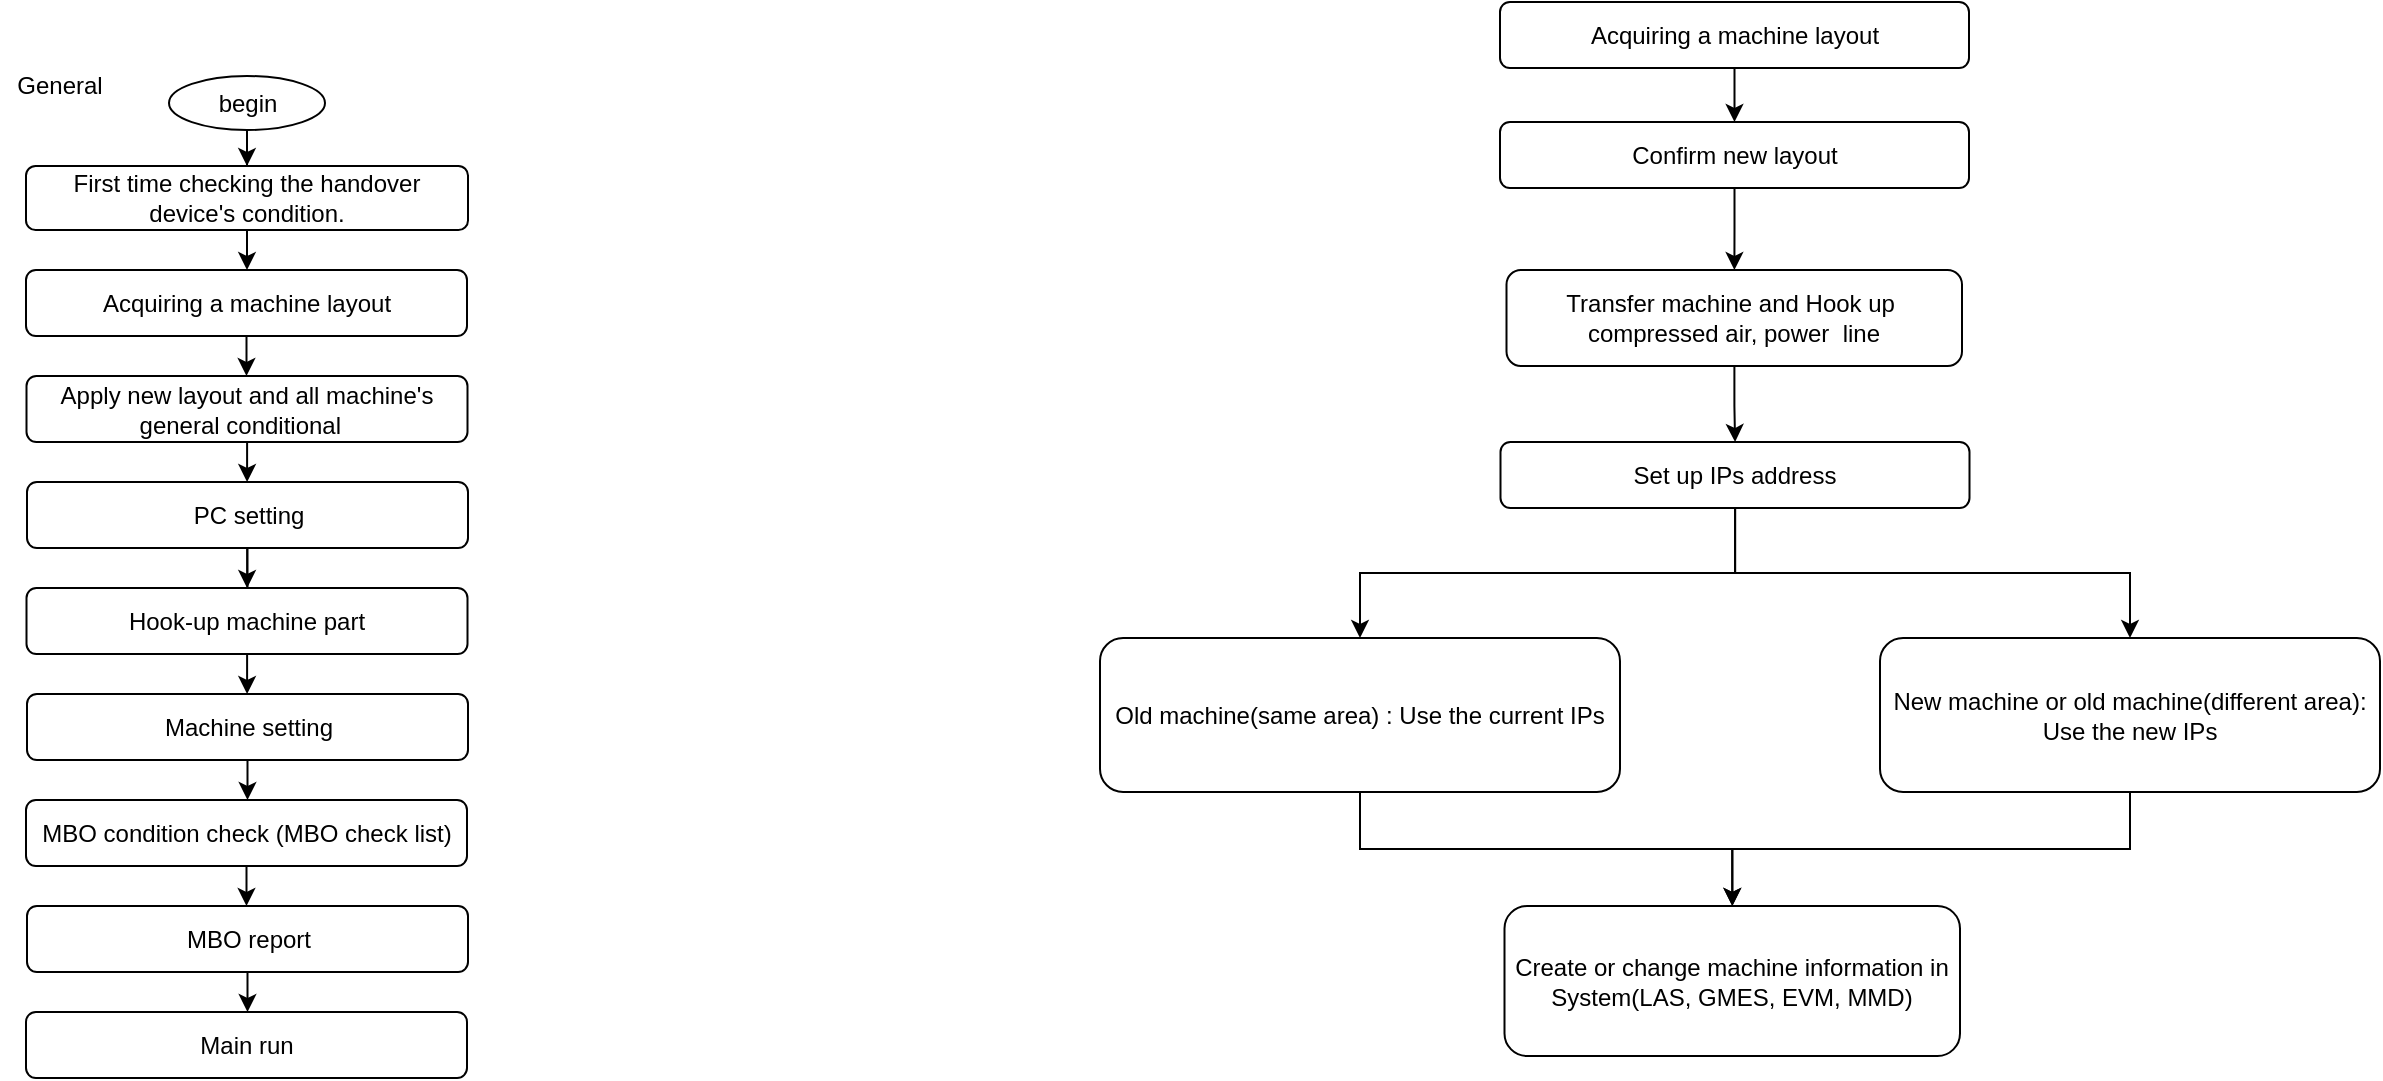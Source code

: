 <mxfile version="20.3.0" type="github">
  <diagram id="tkx3C987YAY7q8ADnb0E" name="Page-1">
    <mxGraphModel dx="1672" dy="934" grid="1" gridSize="10" guides="1" tooltips="1" connect="1" arrows="1" fold="1" page="1" pageScale="1" pageWidth="850" pageHeight="1100" math="0" shadow="0">
      <root>
        <mxCell id="0" />
        <mxCell id="1" parent="0" />
        <mxCell id="Ij5x_xL0lT77cKpvu-Io-1" value="" style="edgeStyle=orthogonalEdgeStyle;rounded=0;orthogonalLoop=1;jettySize=auto;html=1;" parent="1" source="Ij5x_xL0lT77cKpvu-Io-2" target="Ij5x_xL0lT77cKpvu-Io-4" edge="1">
          <mxGeometry relative="1" as="geometry" />
        </mxCell>
        <mxCell id="Ij5x_xL0lT77cKpvu-Io-2" value="begin" style="ellipse;whiteSpace=wrap;html=1;" parent="1" vertex="1">
          <mxGeometry x="184.5" y="60" width="78" height="27" as="geometry" />
        </mxCell>
        <mxCell id="Ij5x_xL0lT77cKpvu-Io-3" value="" style="edgeStyle=orthogonalEdgeStyle;rounded=0;orthogonalLoop=1;jettySize=auto;html=1;" parent="1" source="Ij5x_xL0lT77cKpvu-Io-4" target="Ij5x_xL0lT77cKpvu-Io-6" edge="1">
          <mxGeometry relative="1" as="geometry" />
        </mxCell>
        <mxCell id="Ij5x_xL0lT77cKpvu-Io-4" value="First time checking the handover device&#39;s condition." style="rounded=1;whiteSpace=wrap;html=1;" parent="1" vertex="1">
          <mxGeometry x="113" y="105" width="221" height="32" as="geometry" />
        </mxCell>
        <mxCell id="Ij5x_xL0lT77cKpvu-Io-5" value="" style="edgeStyle=orthogonalEdgeStyle;rounded=0;orthogonalLoop=1;jettySize=auto;html=1;" parent="1" source="Ij5x_xL0lT77cKpvu-Io-6" target="Ij5x_xL0lT77cKpvu-Io-8" edge="1">
          <mxGeometry relative="1" as="geometry" />
        </mxCell>
        <mxCell id="Ij5x_xL0lT77cKpvu-Io-6" value="Acquiring a machine layout" style="rounded=1;whiteSpace=wrap;html=1;" parent="1" vertex="1">
          <mxGeometry x="113" y="157" width="220.5" height="33" as="geometry" />
        </mxCell>
        <mxCell id="Ij5x_xL0lT77cKpvu-Io-7" value="" style="edgeStyle=orthogonalEdgeStyle;rounded=0;orthogonalLoop=1;jettySize=auto;html=1;" parent="1" source="Ij5x_xL0lT77cKpvu-Io-8" target="Ij5x_xL0lT77cKpvu-Io-10" edge="1">
          <mxGeometry relative="1" as="geometry" />
        </mxCell>
        <mxCell id="Ij5x_xL0lT77cKpvu-Io-8" value="Apply new layout and all machine&#39;s general conditional&amp;nbsp;&amp;nbsp;" style="rounded=1;whiteSpace=wrap;html=1;" parent="1" vertex="1">
          <mxGeometry x="113.25" y="210" width="220.5" height="33" as="geometry" />
        </mxCell>
        <mxCell id="Ij5x_xL0lT77cKpvu-Io-9" value="" style="edgeStyle=orthogonalEdgeStyle;rounded=0;orthogonalLoop=1;jettySize=auto;html=1;" parent="1" source="Ij5x_xL0lT77cKpvu-Io-10" target="Ij5x_xL0lT77cKpvu-Io-12" edge="1">
          <mxGeometry relative="1" as="geometry" />
        </mxCell>
        <mxCell id="Ij5x_xL0lT77cKpvu-Io-10" value="PC setting" style="rounded=1;whiteSpace=wrap;html=1;" parent="1" vertex="1">
          <mxGeometry x="113.5" y="263" width="220.5" height="33" as="geometry" />
        </mxCell>
        <mxCell id="Ij5x_xL0lT77cKpvu-Io-11" value="" style="edgeStyle=orthogonalEdgeStyle;rounded=0;orthogonalLoop=1;jettySize=auto;html=1;" parent="1" source="Ij5x_xL0lT77cKpvu-Io-12" target="Ij5x_xL0lT77cKpvu-Io-14" edge="1">
          <mxGeometry relative="1" as="geometry" />
        </mxCell>
        <mxCell id="Ij5x_xL0lT77cKpvu-Io-12" value="Hook-up machine part" style="rounded=1;whiteSpace=wrap;html=1;" parent="1" vertex="1">
          <mxGeometry x="113.25" y="316" width="220.5" height="33" as="geometry" />
        </mxCell>
        <mxCell id="Ij5x_xL0lT77cKpvu-Io-13" value="" style="edgeStyle=orthogonalEdgeStyle;rounded=0;orthogonalLoop=1;jettySize=auto;html=1;" parent="1" source="Ij5x_xL0lT77cKpvu-Io-14" target="Ij5x_xL0lT77cKpvu-Io-16" edge="1">
          <mxGeometry relative="1" as="geometry" />
        </mxCell>
        <mxCell id="Ij5x_xL0lT77cKpvu-Io-14" value="Machine setting" style="rounded=1;whiteSpace=wrap;html=1;" parent="1" vertex="1">
          <mxGeometry x="113.5" y="369" width="220.5" height="33" as="geometry" />
        </mxCell>
        <mxCell id="Ij5x_xL0lT77cKpvu-Io-15" value="" style="edgeStyle=orthogonalEdgeStyle;rounded=0;orthogonalLoop=1;jettySize=auto;html=1;" parent="1" source="Ij5x_xL0lT77cKpvu-Io-16" target="Ij5x_xL0lT77cKpvu-Io-18" edge="1">
          <mxGeometry relative="1" as="geometry" />
        </mxCell>
        <mxCell id="Ij5x_xL0lT77cKpvu-Io-16" value="MBO condition check (MBO check list)" style="rounded=1;whiteSpace=wrap;html=1;" parent="1" vertex="1">
          <mxGeometry x="113" y="422" width="220.5" height="33" as="geometry" />
        </mxCell>
        <mxCell id="Ij5x_xL0lT77cKpvu-Io-17" value="" style="edgeStyle=orthogonalEdgeStyle;rounded=0;orthogonalLoop=1;jettySize=auto;html=1;" parent="1" source="Ij5x_xL0lT77cKpvu-Io-18" target="Ij5x_xL0lT77cKpvu-Io-19" edge="1">
          <mxGeometry relative="1" as="geometry" />
        </mxCell>
        <mxCell id="Ij5x_xL0lT77cKpvu-Io-18" value="MBO report" style="rounded=1;whiteSpace=wrap;html=1;" parent="1" vertex="1">
          <mxGeometry x="113.5" y="475" width="220.5" height="33" as="geometry" />
        </mxCell>
        <mxCell id="Ij5x_xL0lT77cKpvu-Io-19" value="Main run" style="rounded=1;whiteSpace=wrap;html=1;" parent="1" vertex="1">
          <mxGeometry x="113" y="528" width="220.5" height="33" as="geometry" />
        </mxCell>
        <mxCell id="Ij5x_xL0lT77cKpvu-Io-20" value="General" style="text;html=1;strokeColor=none;fillColor=none;align=center;verticalAlign=middle;whiteSpace=wrap;rounded=0;" parent="1" vertex="1">
          <mxGeometry x="100" y="50" width="60" height="30" as="geometry" />
        </mxCell>
        <mxCell id="Ij5x_xL0lT77cKpvu-Io-23" value="" style="edgeStyle=orthogonalEdgeStyle;rounded=0;orthogonalLoop=1;jettySize=auto;html=1;" parent="1" source="Ij5x_xL0lT77cKpvu-Io-21" target="Ij5x_xL0lT77cKpvu-Io-22" edge="1">
          <mxGeometry relative="1" as="geometry" />
        </mxCell>
        <mxCell id="Ij5x_xL0lT77cKpvu-Io-21" value="Acquiring a machine layout" style="rounded=1;whiteSpace=wrap;html=1;" parent="1" vertex="1">
          <mxGeometry x="850" y="23" width="234.5" height="33" as="geometry" />
        </mxCell>
        <mxCell id="jUkNztIPjkWnS2XdJ5_e-2" value="" style="edgeStyle=orthogonalEdgeStyle;rounded=0;orthogonalLoop=1;jettySize=auto;html=1;" edge="1" parent="1" source="Ij5x_xL0lT77cKpvu-Io-22" target="Ij5x_xL0lT77cKpvu-Io-32">
          <mxGeometry relative="1" as="geometry" />
        </mxCell>
        <mxCell id="Ij5x_xL0lT77cKpvu-Io-22" value="Confirm new layout" style="rounded=1;whiteSpace=wrap;html=1;" parent="1" vertex="1">
          <mxGeometry x="850" y="83" width="234.5" height="33" as="geometry" />
        </mxCell>
        <mxCell id="jUkNztIPjkWnS2XdJ5_e-5" style="edgeStyle=orthogonalEdgeStyle;rounded=0;orthogonalLoop=1;jettySize=auto;html=1;" edge="1" parent="1" source="Ij5x_xL0lT77cKpvu-Io-24" target="Ij5x_xL0lT77cKpvu-Io-26">
          <mxGeometry relative="1" as="geometry" />
        </mxCell>
        <mxCell id="jUkNztIPjkWnS2XdJ5_e-6" style="edgeStyle=orthogonalEdgeStyle;rounded=0;orthogonalLoop=1;jettySize=auto;html=1;entryX=0.5;entryY=0;entryDx=0;entryDy=0;" edge="1" parent="1" source="Ij5x_xL0lT77cKpvu-Io-24" target="Ij5x_xL0lT77cKpvu-Io-27">
          <mxGeometry relative="1" as="geometry" />
        </mxCell>
        <mxCell id="Ij5x_xL0lT77cKpvu-Io-24" value="Set up IPs address" style="rounded=1;whiteSpace=wrap;html=1;" parent="1" vertex="1">
          <mxGeometry x="850.25" y="243" width="234.5" height="33" as="geometry" />
        </mxCell>
        <mxCell id="jUkNztIPjkWnS2XdJ5_e-8" style="edgeStyle=orthogonalEdgeStyle;rounded=0;orthogonalLoop=1;jettySize=auto;html=1;entryX=0.5;entryY=0;entryDx=0;entryDy=0;" edge="1" parent="1" source="Ij5x_xL0lT77cKpvu-Io-26" target="Ij5x_xL0lT77cKpvu-Io-42">
          <mxGeometry relative="1" as="geometry" />
        </mxCell>
        <mxCell id="Ij5x_xL0lT77cKpvu-Io-26" value="Old machine(same area) : Use the current IPs" style="rounded=1;whiteSpace=wrap;html=1;" parent="1" vertex="1">
          <mxGeometry x="650" y="341" width="260" height="77" as="geometry" />
        </mxCell>
        <mxCell id="jUkNztIPjkWnS2XdJ5_e-9" style="edgeStyle=orthogonalEdgeStyle;rounded=0;orthogonalLoop=1;jettySize=auto;html=1;" edge="1" parent="1" source="Ij5x_xL0lT77cKpvu-Io-27" target="Ij5x_xL0lT77cKpvu-Io-42">
          <mxGeometry relative="1" as="geometry" />
        </mxCell>
        <mxCell id="Ij5x_xL0lT77cKpvu-Io-27" value="New machine or old machine(different area):&lt;br&gt;Use the new IPs" style="rounded=1;whiteSpace=wrap;html=1;" parent="1" vertex="1">
          <mxGeometry x="1040" y="341" width="250" height="77" as="geometry" />
        </mxCell>
        <mxCell id="jUkNztIPjkWnS2XdJ5_e-3" value="" style="edgeStyle=orthogonalEdgeStyle;rounded=0;orthogonalLoop=1;jettySize=auto;html=1;" edge="1" parent="1" source="Ij5x_xL0lT77cKpvu-Io-32" target="Ij5x_xL0lT77cKpvu-Io-24">
          <mxGeometry relative="1" as="geometry" />
        </mxCell>
        <mxCell id="Ij5x_xL0lT77cKpvu-Io-32" value="Transfer machine and Hook up&amp;nbsp; compressed air, power&amp;nbsp; line" style="rounded=1;whiteSpace=wrap;html=1;" parent="1" vertex="1">
          <mxGeometry x="853.25" y="157" width="227.75" height="48" as="geometry" />
        </mxCell>
        <mxCell id="Ij5x_xL0lT77cKpvu-Io-42" value="Create or change machine information in System(LAS, GMES, EVM, MMD)" style="rounded=1;whiteSpace=wrap;html=1;" parent="1" vertex="1">
          <mxGeometry x="852.25" y="475" width="227.75" height="75" as="geometry" />
        </mxCell>
      </root>
    </mxGraphModel>
  </diagram>
</mxfile>
